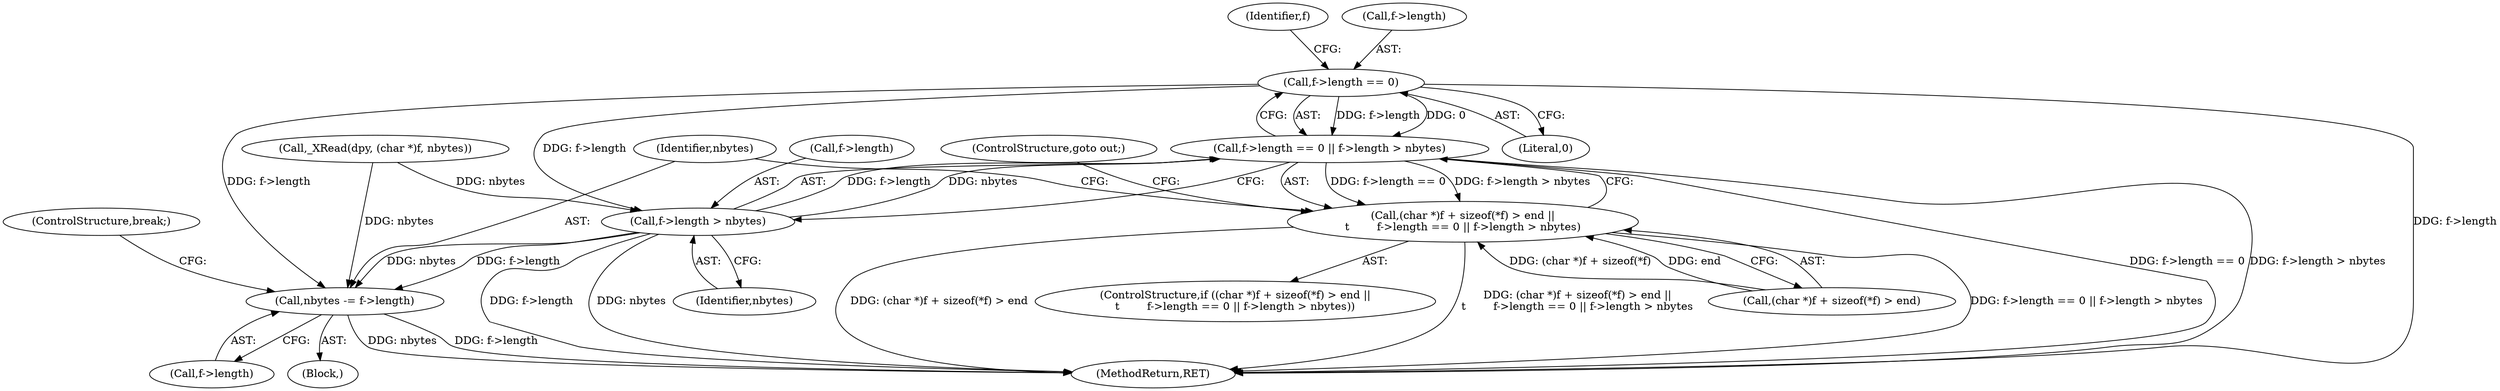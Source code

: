 digraph "0_libXi_19a9cd607de73947fcfb104682f203ffe4e1f4e5_1@pointer" {
"1000268" [label="(Call,f->length == 0)"];
"1000267" [label="(Call,f->length == 0 || f->length > nbytes)"];
"1000257" [label="(Call,(char *)f + sizeof(*f) > end ||\n\t        f->length == 0 || f->length > nbytes)"];
"1000273" [label="(Call,f->length > nbytes)"];
"1000279" [label="(Call,nbytes -= f->length)"];
"1000273" [label="(Call,f->length > nbytes)"];
"1000268" [label="(Call,f->length == 0)"];
"1000257" [label="(Call,(char *)f + sizeof(*f) > end ||\n\t        f->length == 0 || f->length > nbytes)"];
"1000281" [label="(Call,f->length)"];
"1000272" [label="(Literal,0)"];
"1000275" [label="(Identifier,f)"];
"1000269" [label="(Call,f->length)"];
"1000277" [label="(Identifier,nbytes)"];
"1000274" [label="(Call,f->length)"];
"1000256" [label="(ControlStructure,if ((char *)f + sizeof(*f) > end ||\n\t        f->length == 0 || f->length > nbytes))"];
"1000279" [label="(Call,nbytes -= f->length)"];
"1000258" [label="(Call,(char *)f + sizeof(*f) > end)"];
"1000284" [label="(ControlStructure,break;)"];
"1000239" [label="(Call,_XRead(dpy, (char *)f, nbytes))"];
"1000255" [label="(Block,)"];
"1000267" [label="(Call,f->length == 0 || f->length > nbytes)"];
"1000775" [label="(MethodReturn,RET)"];
"1000280" [label="(Identifier,nbytes)"];
"1000278" [label="(ControlStructure,goto out;)"];
"1000268" -> "1000267"  [label="AST: "];
"1000268" -> "1000272"  [label="CFG: "];
"1000269" -> "1000268"  [label="AST: "];
"1000272" -> "1000268"  [label="AST: "];
"1000275" -> "1000268"  [label="CFG: "];
"1000267" -> "1000268"  [label="CFG: "];
"1000268" -> "1000775"  [label="DDG: f->length"];
"1000268" -> "1000267"  [label="DDG: f->length"];
"1000268" -> "1000267"  [label="DDG: 0"];
"1000268" -> "1000273"  [label="DDG: f->length"];
"1000268" -> "1000279"  [label="DDG: f->length"];
"1000267" -> "1000257"  [label="AST: "];
"1000267" -> "1000273"  [label="CFG: "];
"1000273" -> "1000267"  [label="AST: "];
"1000257" -> "1000267"  [label="CFG: "];
"1000267" -> "1000775"  [label="DDG: f->length == 0"];
"1000267" -> "1000775"  [label="DDG: f->length > nbytes"];
"1000267" -> "1000257"  [label="DDG: f->length == 0"];
"1000267" -> "1000257"  [label="DDG: f->length > nbytes"];
"1000273" -> "1000267"  [label="DDG: f->length"];
"1000273" -> "1000267"  [label="DDG: nbytes"];
"1000257" -> "1000256"  [label="AST: "];
"1000257" -> "1000258"  [label="CFG: "];
"1000258" -> "1000257"  [label="AST: "];
"1000278" -> "1000257"  [label="CFG: "];
"1000280" -> "1000257"  [label="CFG: "];
"1000257" -> "1000775"  [label="DDG: f->length == 0 || f->length > nbytes"];
"1000257" -> "1000775"  [label="DDG: (char *)f + sizeof(*f) > end"];
"1000257" -> "1000775"  [label="DDG: (char *)f + sizeof(*f) > end ||\n\t        f->length == 0 || f->length > nbytes"];
"1000258" -> "1000257"  [label="DDG: (char *)f + sizeof(*f)"];
"1000258" -> "1000257"  [label="DDG: end"];
"1000273" -> "1000277"  [label="CFG: "];
"1000274" -> "1000273"  [label="AST: "];
"1000277" -> "1000273"  [label="AST: "];
"1000273" -> "1000775"  [label="DDG: f->length"];
"1000273" -> "1000775"  [label="DDG: nbytes"];
"1000239" -> "1000273"  [label="DDG: nbytes"];
"1000273" -> "1000279"  [label="DDG: f->length"];
"1000273" -> "1000279"  [label="DDG: nbytes"];
"1000279" -> "1000255"  [label="AST: "];
"1000279" -> "1000281"  [label="CFG: "];
"1000280" -> "1000279"  [label="AST: "];
"1000281" -> "1000279"  [label="AST: "];
"1000284" -> "1000279"  [label="CFG: "];
"1000279" -> "1000775"  [label="DDG: nbytes"];
"1000279" -> "1000775"  [label="DDG: f->length"];
"1000239" -> "1000279"  [label="DDG: nbytes"];
}
